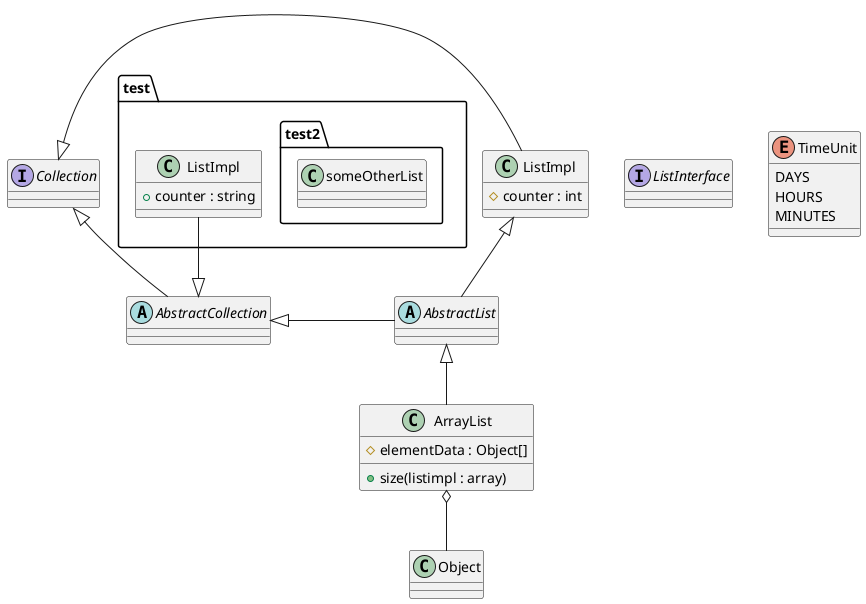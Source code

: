 @startuml
set namespaceSeparator ::

abstract class AbstractList {

}
abstract AbstractCollection

interface ListInterface
interface Collection

class ListImpl {
    #counter : int
}

namespace test {
    class ListImpl {
       +counter : string
    }

    namespace test2 {
        class someOtherList
    }
}

class Object {

}

ListImpl <|-- AbstractList
Collection <|-- AbstractCollection

test::ListImpl --|> AbstractCollection

Collection <|- ListImpl
AbstractCollection <|- AbstractList
AbstractList <|-- ArrayList

class ArrayList {
 #elementData : Object[]
 +size(listimpl : array)
}

ArrayList o-- Object

enum TimeUnit {
DAYS
HOURS
MINUTES
}
@enduml